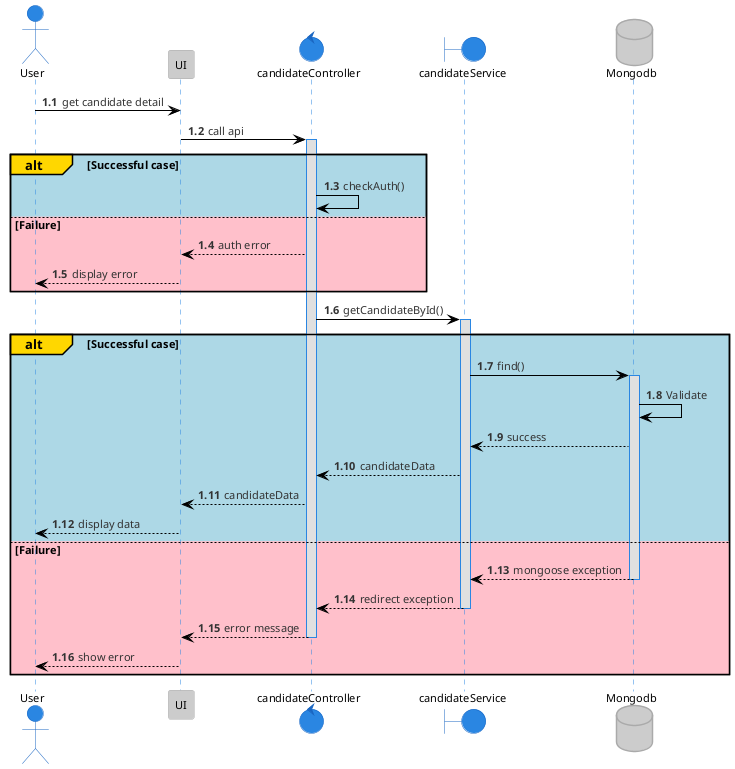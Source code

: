 @startuml get Candidate detail
!theme reddress-lightblue

autonumber 1.1
actor User
participant UI
control  candidateController
boundary candidateService
database Mongodb


User -> UI: get candidate detail
UI -> candidateController: call api
activate candidateController

alt#Gold #LightBlue Successful case
    candidateController -> candidateController: checkAuth()
else #Pink Failure
    candidateController --> UI: auth error
    UI --> User: display error
end

candidateController -> candidateService: getCandidateById()

alt#Gold #LightBlue Successful case
    activate candidateService
    candidateService -> Mongodb: find()
    activate Mongodb
    Mongodb -> Mongodb: Validate
    Mongodb --> candidateService: success
    candidateService --> candidateController: candidateData
    candidateController --> UI: candidateData
    UI --> User: display data
else #Pink Failure
    Mongodb --> candidateService: mongoose exception
    deactivate Mongodb
    candidateService --> candidateController: redirect exception
    deactivate candidateService
    candidateController --> UI: error message
    deactivate candidateController
    UI --> User: show error
    deactivate Mongodb
    deactivate UI
end

@enduml
